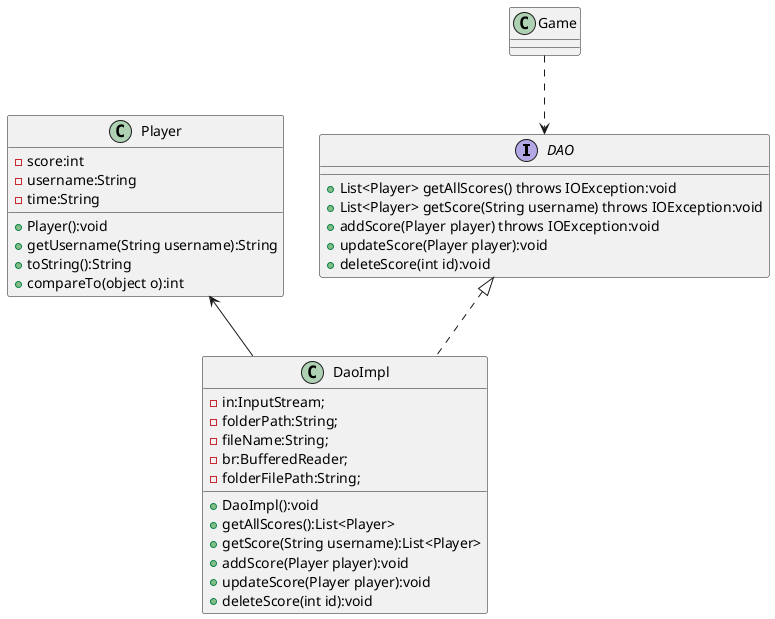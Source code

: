 @startuml
'https://plantuml.com/sequence-diagram

interface DAO {
    +List<Player> getAllScores() throws IOException:void
    +List<Player> getScore(String username) throws IOException:void
    +addScore(Player player) throws IOException:void
    +updateScore(Player player):void
    +deleteScore(int id):void
}

class DaoImpl{
    -in:InputStream;
    -folderPath:String;
    -fileName:String;
    -br:BufferedReader;
    -folderFilePath:String;
    +DaoImpl():void
    +getAllScores():List<Player>
    +getScore(String username):List<Player>
    +addScore(Player player):void
    +updateScore(Player player):void
    +deleteScore(int id):void
}
DAO <|.. DaoImpl

class Player{
    -score:int
    -username:String
    -time:String
    +Player():void
    +getUsername(String username):String
    +toString():String
    +compareTo(object o):int
}
Player <-- DaoImpl

Game ..> DAO
@enduml
